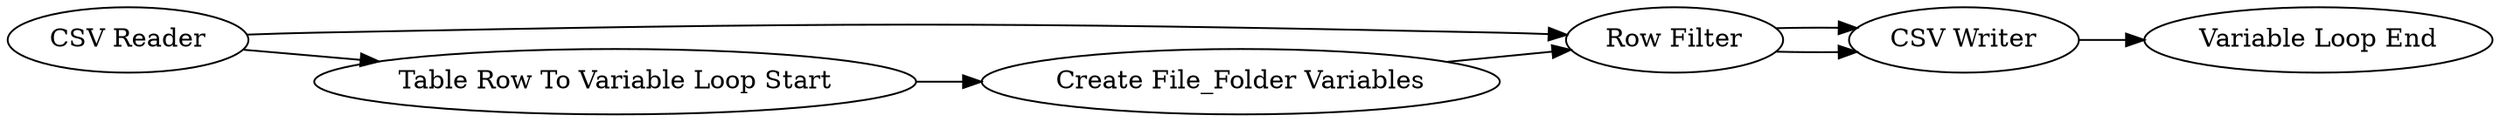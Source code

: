digraph {
	1 [label="CSV Reader"]
	5 [label="CSV Writer"]
	6 [label="Row Filter"]
	9 [label="Table Row To Variable Loop Start"]
	10 [label="Variable Loop End"]
	11 [label="Create File_Folder Variables"]
	1 -> 6
	1 -> 9
	5 -> 10
	6 -> 5
	6 -> 5
	9 -> 11
	11 -> 6
	rankdir=LR
}
